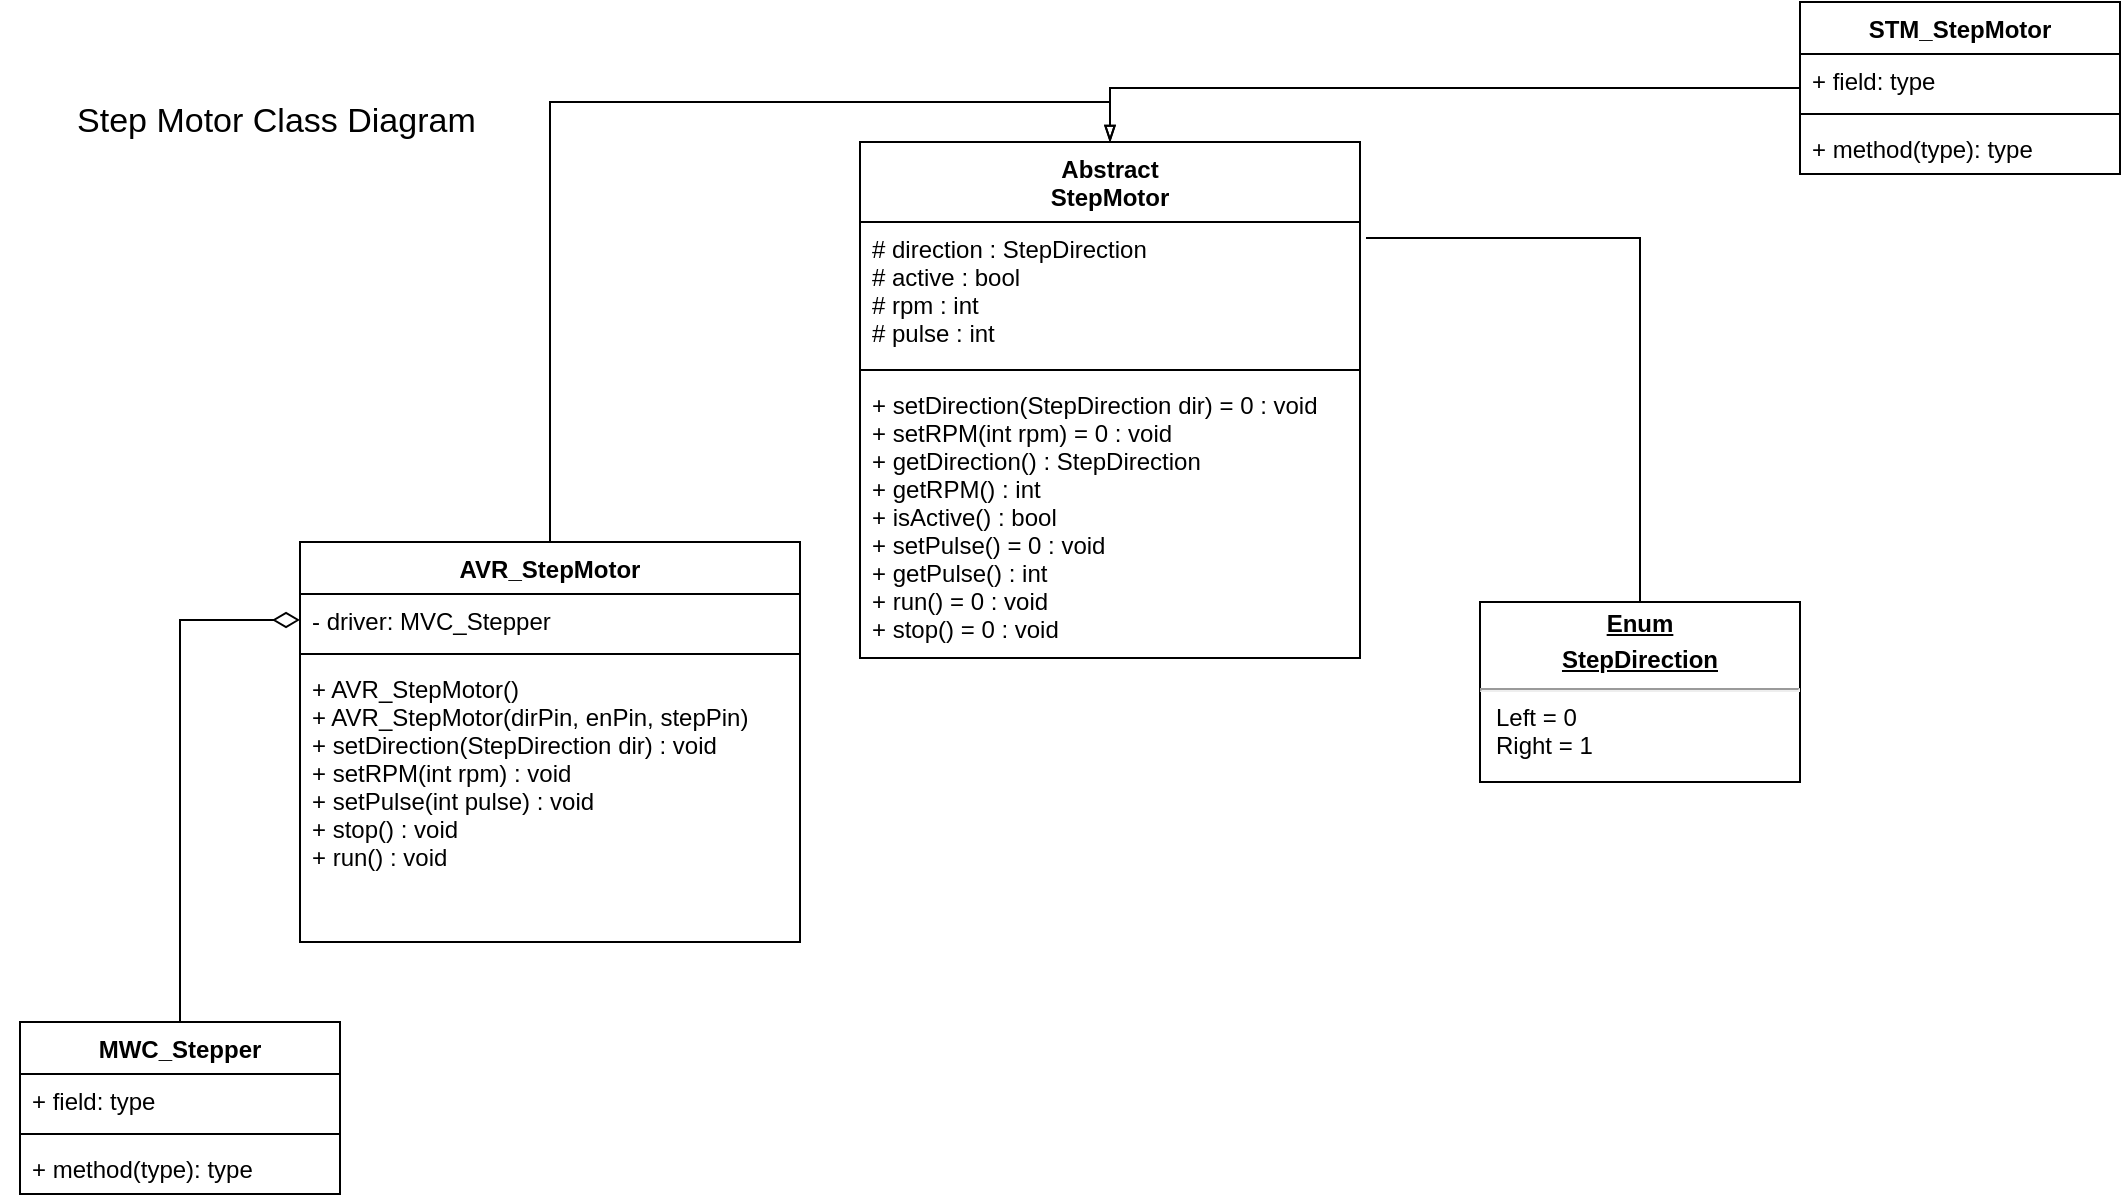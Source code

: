 <mxfile version="13.3.9" type="device"><diagram id="9Ju18ODTfL9M2qg7rEgK" name="Page-1"><mxGraphModel dx="1422" dy="825" grid="1" gridSize="10" guides="1" tooltips="1" connect="1" arrows="1" fold="1" page="1" pageScale="1" pageWidth="1600" pageHeight="1200" math="0" shadow="0"><root><mxCell id="0"/><mxCell id="1" parent="0"/><mxCell id="jJIqc58dZWPxf25sTvw8-49" style="edgeStyle=orthogonalEdgeStyle;rounded=0;orthogonalLoop=1;jettySize=auto;html=1;exitX=0.5;exitY=0;exitDx=0;exitDy=0;entryX=0.5;entryY=0;entryDx=0;entryDy=0;endArrow=blockThin;endFill=0;" parent="1" source="jJIqc58dZWPxf25sTvw8-32" target="jJIqc58dZWPxf25sTvw8-5" edge="1"><mxGeometry relative="1" as="geometry"/></mxCell><mxCell id="jJIqc58dZWPxf25sTvw8-43" style="edgeStyle=orthogonalEdgeStyle;rounded=0;orthogonalLoop=1;jettySize=auto;html=1;entryX=0;entryY=0.5;entryDx=0;entryDy=0;endArrow=diamondThin;endFill=0;strokeWidth=1;endSize=11;" parent="1" source="jJIqc58dZWPxf25sTvw8-22" target="jJIqc58dZWPxf25sTvw8-33" edge="1"><mxGeometry relative="1" as="geometry"/></mxCell><mxCell id="jJIqc58dZWPxf25sTvw8-46" value="&lt;font style=&quot;font-size: 17px&quot;&gt;Step Motor Class Diagram&amp;nbsp; &amp;nbsp; &amp;nbsp;&lt;/font&gt;" style="text;html=1;strokeColor=none;fillColor=none;align=center;verticalAlign=middle;whiteSpace=wrap;rounded=0;" parent="1" vertex="1"><mxGeometry x="170" y="180" width="300" height="20" as="geometry"/></mxCell><mxCell id="jJIqc58dZWPxf25sTvw8-52" style="edgeStyle=orthogonalEdgeStyle;rounded=0;orthogonalLoop=1;jettySize=auto;html=1;entryX=0.5;entryY=0;entryDx=0;entryDy=0;endArrow=blockThin;endFill=0;" parent="1" source="jJIqc58dZWPxf25sTvw8-36" target="jJIqc58dZWPxf25sTvw8-5" edge="1"><mxGeometry relative="1" as="geometry"/></mxCell><mxCell id="1oLgecFHrhw-5DkNcUai-1" style="edgeStyle=orthogonalEdgeStyle;rounded=0;orthogonalLoop=1;jettySize=auto;html=1;exitX=0.5;exitY=0;exitDx=0;exitDy=0;entryX=1.012;entryY=0.114;entryDx=0;entryDy=0;entryPerimeter=0;endArrow=none;endFill=0;endSize=11;strokeWidth=1;" parent="1" source="4MM5y1V_7DJHPXrjg-ax-2" target="jJIqc58dZWPxf25sTvw8-6" edge="1"><mxGeometry relative="1" as="geometry"/></mxCell><mxCell id="4MM5y1V_7DJHPXrjg-ax-2" value="&lt;p style=&quot;margin: 0px ; margin-top: 4px ; text-align: center ; text-decoration: underline&quot;&gt;&lt;b&gt;Enum&lt;/b&gt;&lt;/p&gt;&lt;p style=&quot;margin: 0px ; margin-top: 4px ; text-align: center ; text-decoration: underline&quot;&gt;&lt;b&gt;StepDirection&lt;/b&gt;&lt;/p&gt;&lt;hr&gt;&lt;p style=&quot;margin: 0px ; margin-left: 8px&quot;&gt;Left = 0&lt;/p&gt;&lt;p style=&quot;margin: 0px ; margin-left: 8px&quot;&gt;Right = 1&lt;/p&gt;" style="verticalAlign=top;align=left;overflow=fill;fontSize=12;fontFamily=Helvetica;html=1;" parent="1" vertex="1"><mxGeometry x="910" y="430" width="160" height="90" as="geometry"/></mxCell><mxCell id="jJIqc58dZWPxf25sTvw8-5" value="Abstract&#10;StepMotor&#10;" style="swimlane;fontStyle=1;align=center;verticalAlign=top;childLayout=stackLayout;horizontal=1;startSize=40;horizontalStack=0;resizeParent=1;resizeParentMax=0;resizeLast=0;collapsible=1;marginBottom=0;gradientColor=none;" parent="1" vertex="1"><mxGeometry x="600" y="200" width="250" height="258" as="geometry"/></mxCell><mxCell id="jJIqc58dZWPxf25sTvw8-6" value="# direction : StepDirection&#10;# active : bool&#10;# rpm : int&#10;# pulse : int&#10;" style="text;strokeColor=none;fillColor=none;align=left;verticalAlign=top;spacingLeft=4;spacingRight=4;overflow=hidden;rotatable=0;points=[[0,0.5],[1,0.5]];portConstraint=eastwest;" parent="jJIqc58dZWPxf25sTvw8-5" vertex="1"><mxGeometry y="40" width="250" height="70" as="geometry"/></mxCell><mxCell id="jJIqc58dZWPxf25sTvw8-7" value="" style="line;strokeWidth=1;fillColor=none;align=left;verticalAlign=middle;spacingTop=-1;spacingLeft=3;spacingRight=3;rotatable=0;labelPosition=right;points=[];portConstraint=eastwest;" parent="jJIqc58dZWPxf25sTvw8-5" vertex="1"><mxGeometry y="110" width="250" height="8" as="geometry"/></mxCell><mxCell id="jJIqc58dZWPxf25sTvw8-8" value="+ setDirection(StepDirection dir) = 0 : void&#10;+ setRPM(int rpm) = 0 : void&#10;+ getDirection() : StepDirection&#10;+ getRPM() : int&#10;+ isActive() : bool&#10;+ setPulse() = 0 : void&#10;+ getPulse() : int&#10;+ run() = 0 : void&#10;+ stop() = 0 : void" style="text;strokeColor=none;fillColor=none;align=left;verticalAlign=top;spacingLeft=4;spacingRight=4;overflow=hidden;rotatable=0;points=[[0,0.5],[1,0.5]];portConstraint=eastwest;" parent="jJIqc58dZWPxf25sTvw8-5" vertex="1"><mxGeometry y="118" width="250" height="140" as="geometry"/></mxCell><mxCell id="jJIqc58dZWPxf25sTvw8-36" value="STM_StepMotor" style="swimlane;fontStyle=1;align=center;verticalAlign=top;childLayout=stackLayout;horizontal=1;startSize=26;horizontalStack=0;resizeParent=1;resizeParentMax=0;resizeLast=0;collapsible=1;marginBottom=0;gradientColor=none;" parent="1" vertex="1"><mxGeometry x="1070" y="130" width="160" height="86" as="geometry"/></mxCell><mxCell id="jJIqc58dZWPxf25sTvw8-37" value="+ field: type" style="text;strokeColor=none;fillColor=none;align=left;verticalAlign=top;spacingLeft=4;spacingRight=4;overflow=hidden;rotatable=0;points=[[0,0.5],[1,0.5]];portConstraint=eastwest;" parent="jJIqc58dZWPxf25sTvw8-36" vertex="1"><mxGeometry y="26" width="160" height="26" as="geometry"/></mxCell><mxCell id="jJIqc58dZWPxf25sTvw8-38" value="" style="line;strokeWidth=1;fillColor=none;align=left;verticalAlign=middle;spacingTop=-1;spacingLeft=3;spacingRight=3;rotatable=0;labelPosition=right;points=[];portConstraint=eastwest;" parent="jJIqc58dZWPxf25sTvw8-36" vertex="1"><mxGeometry y="52" width="160" height="8" as="geometry"/></mxCell><mxCell id="jJIqc58dZWPxf25sTvw8-39" value="+ method(type): type" style="text;strokeColor=none;fillColor=none;align=left;verticalAlign=top;spacingLeft=4;spacingRight=4;overflow=hidden;rotatable=0;points=[[0,0.5],[1,0.5]];portConstraint=eastwest;" parent="jJIqc58dZWPxf25sTvw8-36" vertex="1"><mxGeometry y="60" width="160" height="26" as="geometry"/></mxCell><mxCell id="jJIqc58dZWPxf25sTvw8-32" value="AVR_StepMotor" style="swimlane;fontStyle=1;align=center;verticalAlign=top;childLayout=stackLayout;horizontal=1;startSize=26;horizontalStack=0;resizeParent=1;resizeParentMax=0;resizeLast=0;collapsible=1;marginBottom=0;gradientColor=none;" parent="1" vertex="1"><mxGeometry x="320" y="400" width="250" height="200" as="geometry"/></mxCell><mxCell id="jJIqc58dZWPxf25sTvw8-33" value="- driver: MVC_Stepper" style="text;strokeColor=none;fillColor=none;align=left;verticalAlign=top;spacingLeft=4;spacingRight=4;overflow=hidden;rotatable=0;points=[[0,0.5],[1,0.5]];portConstraint=eastwest;" parent="jJIqc58dZWPxf25sTvw8-32" vertex="1"><mxGeometry y="26" width="250" height="26" as="geometry"/></mxCell><mxCell id="jJIqc58dZWPxf25sTvw8-34" value="" style="line;strokeWidth=1;fillColor=none;align=left;verticalAlign=middle;spacingTop=-1;spacingLeft=3;spacingRight=3;rotatable=0;labelPosition=right;points=[];portConstraint=eastwest;" parent="jJIqc58dZWPxf25sTvw8-32" vertex="1"><mxGeometry y="52" width="250" height="8" as="geometry"/></mxCell><mxCell id="jJIqc58dZWPxf25sTvw8-35" value="+ AVR_StepMotor()&#10;+ AVR_StepMotor(dirPin, enPin, stepPin)&#10;+ setDirection(StepDirection dir) : void&#10;+ setRPM(int rpm) : void&#10;+ setPulse(int pulse) : void&#10;+ stop() : void&#10;+ run() : void" style="text;strokeColor=none;fillColor=none;align=left;verticalAlign=top;spacingLeft=4;spacingRight=4;overflow=hidden;rotatable=0;points=[[0,0.5],[1,0.5]];portConstraint=eastwest;" parent="jJIqc58dZWPxf25sTvw8-32" vertex="1"><mxGeometry y="60" width="250" height="140" as="geometry"/></mxCell><mxCell id="jJIqc58dZWPxf25sTvw8-22" value="MWC_Stepper" style="swimlane;fontStyle=1;align=center;verticalAlign=top;childLayout=stackLayout;horizontal=1;startSize=26;horizontalStack=0;resizeParent=1;resizeParentMax=0;resizeLast=0;collapsible=1;marginBottom=0;gradientColor=none;" parent="1" vertex="1"><mxGeometry x="180" y="640" width="160" height="86" as="geometry"/></mxCell><mxCell id="jJIqc58dZWPxf25sTvw8-23" value="+ field: type" style="text;strokeColor=none;fillColor=none;align=left;verticalAlign=top;spacingLeft=4;spacingRight=4;overflow=hidden;rotatable=0;points=[[0,0.5],[1,0.5]];portConstraint=eastwest;" parent="jJIqc58dZWPxf25sTvw8-22" vertex="1"><mxGeometry y="26" width="160" height="26" as="geometry"/></mxCell><mxCell id="jJIqc58dZWPxf25sTvw8-24" value="" style="line;strokeWidth=1;fillColor=none;align=left;verticalAlign=middle;spacingTop=-1;spacingLeft=3;spacingRight=3;rotatable=0;labelPosition=right;points=[];portConstraint=eastwest;" parent="jJIqc58dZWPxf25sTvw8-22" vertex="1"><mxGeometry y="52" width="160" height="8" as="geometry"/></mxCell><mxCell id="jJIqc58dZWPxf25sTvw8-25" value="+ method(type): type" style="text;strokeColor=none;fillColor=none;align=left;verticalAlign=top;spacingLeft=4;spacingRight=4;overflow=hidden;rotatable=0;points=[[0,0.5],[1,0.5]];portConstraint=eastwest;" parent="jJIqc58dZWPxf25sTvw8-22" vertex="1"><mxGeometry y="60" width="160" height="26" as="geometry"/></mxCell></root></mxGraphModel></diagram></mxfile>